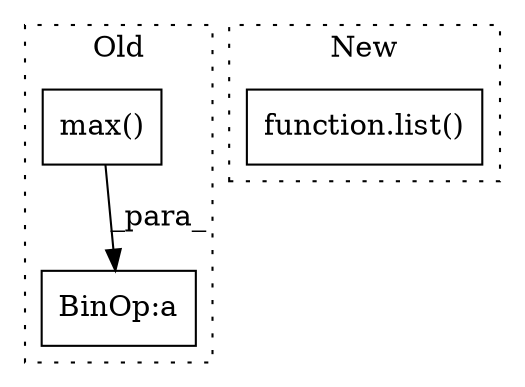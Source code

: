 digraph G {
subgraph cluster0 {
1 [label="max()" a="75" s="1267,1317" l="48,1" shape="box"];
3 [label="BinOp:a" a="82" s="1444" l="4" shape="box"];
label = "Old";
style="dotted";
}
subgraph cluster1 {
2 [label="function.list()" a="75" s="637,691" l="5,1" shape="box"];
label = "New";
style="dotted";
}
1 -> 3 [label="_para_"];
}